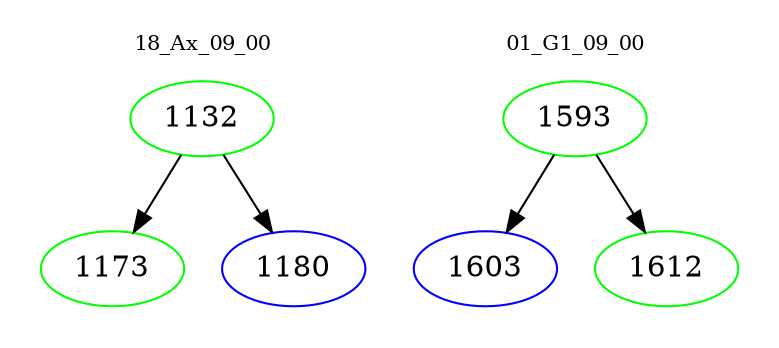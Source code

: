 digraph{
subgraph cluster_0 {
color = white
label = "18_Ax_09_00";
fontsize=10;
T0_1132 [label="1132", color="green"]
T0_1132 -> T0_1173 [color="black"]
T0_1173 [label="1173", color="green"]
T0_1132 -> T0_1180 [color="black"]
T0_1180 [label="1180", color="blue"]
}
subgraph cluster_1 {
color = white
label = "01_G1_09_00";
fontsize=10;
T1_1593 [label="1593", color="green"]
T1_1593 -> T1_1603 [color="black"]
T1_1603 [label="1603", color="blue"]
T1_1593 -> T1_1612 [color="black"]
T1_1612 [label="1612", color="green"]
}
}
